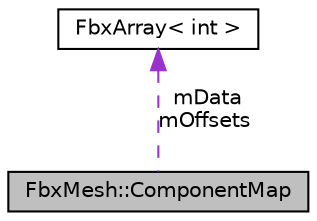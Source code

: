digraph "FbxMesh::ComponentMap"
{
  edge [fontname="Helvetica",fontsize="10",labelfontname="Helvetica",labelfontsize="10"];
  node [fontname="Helvetica",fontsize="10",shape=record];
  Node1 [label="FbxMesh::ComponentMap",height=0.2,width=0.4,color="black", fillcolor="grey75", style="filled", fontcolor="black"];
  Node2 -> Node1 [dir="back",color="darkorchid3",fontsize="10",style="dashed",label=" mData\nmOffsets" ];
  Node2 [label="FbxArray\< int \>",height=0.2,width=0.4,color="black", fillcolor="white", style="filled",URL="$class_fbx_array.html"];
}

